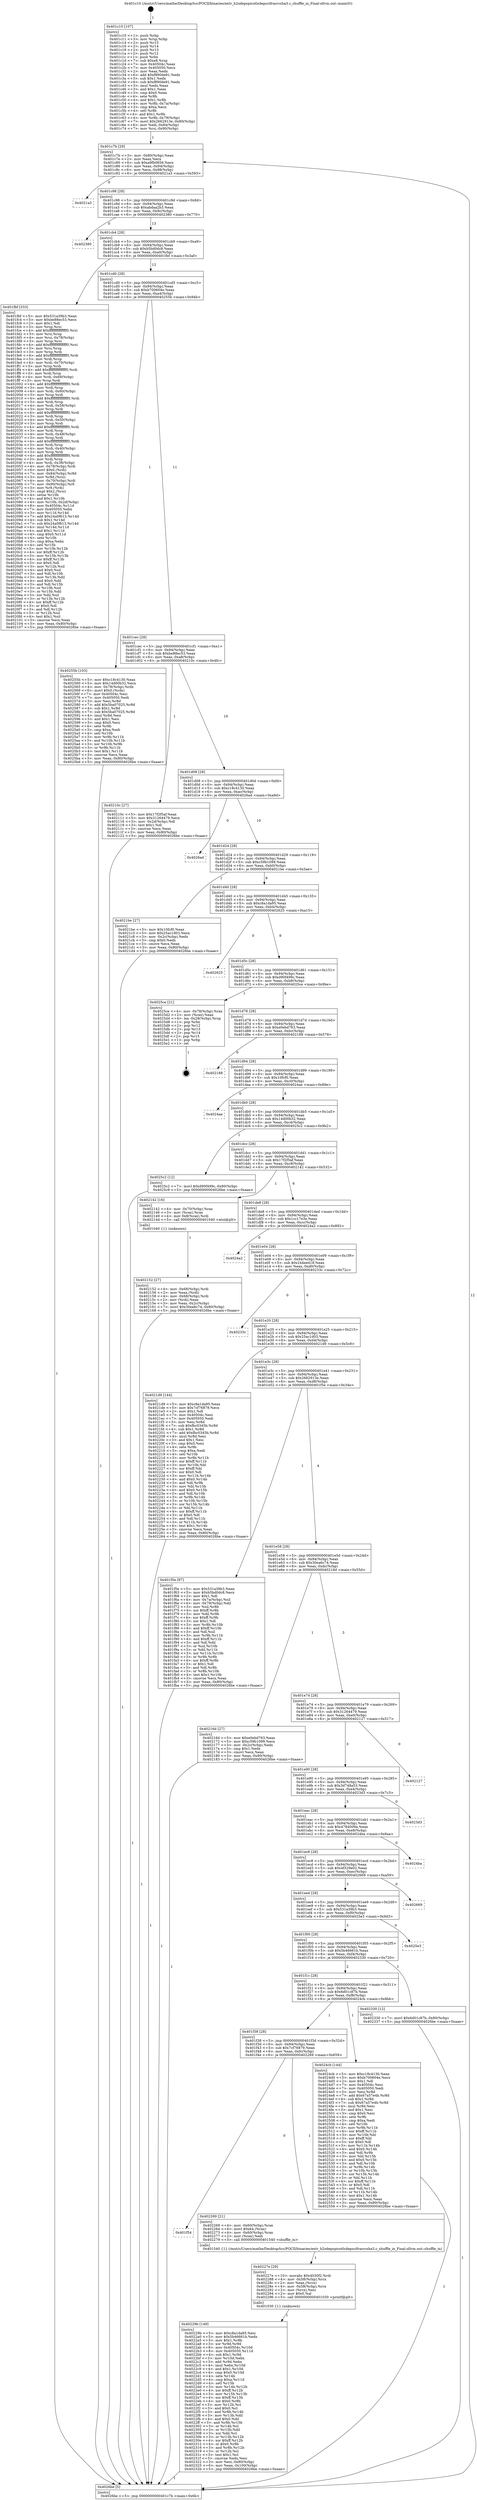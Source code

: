 digraph "0x401c10" {
  label = "0x401c10 (/mnt/c/Users/mathe/Desktop/tcc/POCII/binaries/extr_h2odepspicotlsdepscifrasrcsha3.c_shuffle_in_Final-ollvm.out::main(0))"
  labelloc = "t"
  node[shape=record]

  Entry [label="",width=0.3,height=0.3,shape=circle,fillcolor=black,style=filled]
  "0x401c7b" [label="{
     0x401c7b [29]\l
     | [instrs]\l
     &nbsp;&nbsp;0x401c7b \<+3\>: mov -0x80(%rbp),%eax\l
     &nbsp;&nbsp;0x401c7e \<+2\>: mov %eax,%ecx\l
     &nbsp;&nbsp;0x401c80 \<+6\>: sub $0xa9fb0856,%ecx\l
     &nbsp;&nbsp;0x401c86 \<+6\>: mov %eax,-0x94(%rbp)\l
     &nbsp;&nbsp;0x401c8c \<+6\>: mov %ecx,-0x98(%rbp)\l
     &nbsp;&nbsp;0x401c92 \<+6\>: je 00000000004021a3 \<main+0x593\>\l
  }"]
  "0x4021a3" [label="{
     0x4021a3\l
  }", style=dashed]
  "0x401c98" [label="{
     0x401c98 [28]\l
     | [instrs]\l
     &nbsp;&nbsp;0x401c98 \<+5\>: jmp 0000000000401c9d \<main+0x8d\>\l
     &nbsp;&nbsp;0x401c9d \<+6\>: mov -0x94(%rbp),%eax\l
     &nbsp;&nbsp;0x401ca3 \<+5\>: sub $0xabdaa2b3,%eax\l
     &nbsp;&nbsp;0x401ca8 \<+6\>: mov %eax,-0x9c(%rbp)\l
     &nbsp;&nbsp;0x401cae \<+6\>: je 0000000000402380 \<main+0x770\>\l
  }"]
  Exit [label="",width=0.3,height=0.3,shape=circle,fillcolor=black,style=filled,peripheries=2]
  "0x402380" [label="{
     0x402380\l
  }", style=dashed]
  "0x401cb4" [label="{
     0x401cb4 [28]\l
     | [instrs]\l
     &nbsp;&nbsp;0x401cb4 \<+5\>: jmp 0000000000401cb9 \<main+0xa9\>\l
     &nbsp;&nbsp;0x401cb9 \<+6\>: mov -0x94(%rbp),%eax\l
     &nbsp;&nbsp;0x401cbf \<+5\>: sub $0xb5bd0dc8,%eax\l
     &nbsp;&nbsp;0x401cc4 \<+6\>: mov %eax,-0xa0(%rbp)\l
     &nbsp;&nbsp;0x401cca \<+6\>: je 0000000000401fbf \<main+0x3af\>\l
  }"]
  "0x40229b" [label="{
     0x40229b [149]\l
     | [instrs]\l
     &nbsp;&nbsp;0x40229b \<+5\>: mov $0xc8a1da95,%esi\l
     &nbsp;&nbsp;0x4022a0 \<+5\>: mov $0x5b46661b,%edx\l
     &nbsp;&nbsp;0x4022a5 \<+3\>: mov $0x1,%r8b\l
     &nbsp;&nbsp;0x4022a8 \<+3\>: xor %r9d,%r9d\l
     &nbsp;&nbsp;0x4022ab \<+8\>: mov 0x40504c,%r10d\l
     &nbsp;&nbsp;0x4022b3 \<+8\>: mov 0x405050,%r11d\l
     &nbsp;&nbsp;0x4022bb \<+4\>: sub $0x1,%r9d\l
     &nbsp;&nbsp;0x4022bf \<+3\>: mov %r10d,%ebx\l
     &nbsp;&nbsp;0x4022c2 \<+3\>: add %r9d,%ebx\l
     &nbsp;&nbsp;0x4022c5 \<+4\>: imul %ebx,%r10d\l
     &nbsp;&nbsp;0x4022c9 \<+4\>: and $0x1,%r10d\l
     &nbsp;&nbsp;0x4022cd \<+4\>: cmp $0x0,%r10d\l
     &nbsp;&nbsp;0x4022d1 \<+4\>: sete %r14b\l
     &nbsp;&nbsp;0x4022d5 \<+4\>: cmp $0xa,%r11d\l
     &nbsp;&nbsp;0x4022d9 \<+4\>: setl %r15b\l
     &nbsp;&nbsp;0x4022dd \<+3\>: mov %r14b,%r12b\l
     &nbsp;&nbsp;0x4022e0 \<+4\>: xor $0xff,%r12b\l
     &nbsp;&nbsp;0x4022e4 \<+3\>: mov %r15b,%r13b\l
     &nbsp;&nbsp;0x4022e7 \<+4\>: xor $0xff,%r13b\l
     &nbsp;&nbsp;0x4022eb \<+4\>: xor $0x0,%r8b\l
     &nbsp;&nbsp;0x4022ef \<+3\>: mov %r12b,%cl\l
     &nbsp;&nbsp;0x4022f2 \<+3\>: and $0x0,%cl\l
     &nbsp;&nbsp;0x4022f5 \<+3\>: and %r8b,%r14b\l
     &nbsp;&nbsp;0x4022f8 \<+3\>: mov %r13b,%dil\l
     &nbsp;&nbsp;0x4022fb \<+4\>: and $0x0,%dil\l
     &nbsp;&nbsp;0x4022ff \<+3\>: and %r8b,%r15b\l
     &nbsp;&nbsp;0x402302 \<+3\>: or %r14b,%cl\l
     &nbsp;&nbsp;0x402305 \<+3\>: or %r15b,%dil\l
     &nbsp;&nbsp;0x402308 \<+3\>: xor %dil,%cl\l
     &nbsp;&nbsp;0x40230b \<+3\>: or %r13b,%r12b\l
     &nbsp;&nbsp;0x40230e \<+4\>: xor $0xff,%r12b\l
     &nbsp;&nbsp;0x402312 \<+4\>: or $0x0,%r8b\l
     &nbsp;&nbsp;0x402316 \<+3\>: and %r8b,%r12b\l
     &nbsp;&nbsp;0x402319 \<+3\>: or %r12b,%cl\l
     &nbsp;&nbsp;0x40231c \<+3\>: test $0x1,%cl\l
     &nbsp;&nbsp;0x40231f \<+3\>: cmovne %edx,%esi\l
     &nbsp;&nbsp;0x402322 \<+3\>: mov %esi,-0x80(%rbp)\l
     &nbsp;&nbsp;0x402325 \<+6\>: mov %eax,-0x100(%rbp)\l
     &nbsp;&nbsp;0x40232b \<+5\>: jmp 00000000004026be \<main+0xaae\>\l
  }"]
  "0x401fbf" [label="{
     0x401fbf [333]\l
     | [instrs]\l
     &nbsp;&nbsp;0x401fbf \<+5\>: mov $0x531a39b3,%eax\l
     &nbsp;&nbsp;0x401fc4 \<+5\>: mov $0xbe88ec53,%ecx\l
     &nbsp;&nbsp;0x401fc9 \<+2\>: mov $0x1,%dl\l
     &nbsp;&nbsp;0x401fcb \<+3\>: mov %rsp,%rsi\l
     &nbsp;&nbsp;0x401fce \<+4\>: add $0xfffffffffffffff0,%rsi\l
     &nbsp;&nbsp;0x401fd2 \<+3\>: mov %rsi,%rsp\l
     &nbsp;&nbsp;0x401fd5 \<+4\>: mov %rsi,-0x78(%rbp)\l
     &nbsp;&nbsp;0x401fd9 \<+3\>: mov %rsp,%rsi\l
     &nbsp;&nbsp;0x401fdc \<+4\>: add $0xfffffffffffffff0,%rsi\l
     &nbsp;&nbsp;0x401fe0 \<+3\>: mov %rsi,%rsp\l
     &nbsp;&nbsp;0x401fe3 \<+3\>: mov %rsp,%rdi\l
     &nbsp;&nbsp;0x401fe6 \<+4\>: add $0xfffffffffffffff0,%rdi\l
     &nbsp;&nbsp;0x401fea \<+3\>: mov %rdi,%rsp\l
     &nbsp;&nbsp;0x401fed \<+4\>: mov %rdi,-0x70(%rbp)\l
     &nbsp;&nbsp;0x401ff1 \<+3\>: mov %rsp,%rdi\l
     &nbsp;&nbsp;0x401ff4 \<+4\>: add $0xfffffffffffffff0,%rdi\l
     &nbsp;&nbsp;0x401ff8 \<+3\>: mov %rdi,%rsp\l
     &nbsp;&nbsp;0x401ffb \<+4\>: mov %rdi,-0x68(%rbp)\l
     &nbsp;&nbsp;0x401fff \<+3\>: mov %rsp,%rdi\l
     &nbsp;&nbsp;0x402002 \<+4\>: add $0xfffffffffffffff0,%rdi\l
     &nbsp;&nbsp;0x402006 \<+3\>: mov %rdi,%rsp\l
     &nbsp;&nbsp;0x402009 \<+4\>: mov %rdi,-0x60(%rbp)\l
     &nbsp;&nbsp;0x40200d \<+3\>: mov %rsp,%rdi\l
     &nbsp;&nbsp;0x402010 \<+4\>: add $0xfffffffffffffff0,%rdi\l
     &nbsp;&nbsp;0x402014 \<+3\>: mov %rdi,%rsp\l
     &nbsp;&nbsp;0x402017 \<+4\>: mov %rdi,-0x58(%rbp)\l
     &nbsp;&nbsp;0x40201b \<+3\>: mov %rsp,%rdi\l
     &nbsp;&nbsp;0x40201e \<+4\>: add $0xfffffffffffffff0,%rdi\l
     &nbsp;&nbsp;0x402022 \<+3\>: mov %rdi,%rsp\l
     &nbsp;&nbsp;0x402025 \<+4\>: mov %rdi,-0x50(%rbp)\l
     &nbsp;&nbsp;0x402029 \<+3\>: mov %rsp,%rdi\l
     &nbsp;&nbsp;0x40202c \<+4\>: add $0xfffffffffffffff0,%rdi\l
     &nbsp;&nbsp;0x402030 \<+3\>: mov %rdi,%rsp\l
     &nbsp;&nbsp;0x402033 \<+4\>: mov %rdi,-0x48(%rbp)\l
     &nbsp;&nbsp;0x402037 \<+3\>: mov %rsp,%rdi\l
     &nbsp;&nbsp;0x40203a \<+4\>: add $0xfffffffffffffff0,%rdi\l
     &nbsp;&nbsp;0x40203e \<+3\>: mov %rdi,%rsp\l
     &nbsp;&nbsp;0x402041 \<+4\>: mov %rdi,-0x40(%rbp)\l
     &nbsp;&nbsp;0x402045 \<+3\>: mov %rsp,%rdi\l
     &nbsp;&nbsp;0x402048 \<+4\>: add $0xfffffffffffffff0,%rdi\l
     &nbsp;&nbsp;0x40204c \<+3\>: mov %rdi,%rsp\l
     &nbsp;&nbsp;0x40204f \<+4\>: mov %rdi,-0x38(%rbp)\l
     &nbsp;&nbsp;0x402053 \<+4\>: mov -0x78(%rbp),%rdi\l
     &nbsp;&nbsp;0x402057 \<+6\>: movl $0x0,(%rdi)\l
     &nbsp;&nbsp;0x40205d \<+7\>: mov -0x84(%rbp),%r8d\l
     &nbsp;&nbsp;0x402064 \<+3\>: mov %r8d,(%rsi)\l
     &nbsp;&nbsp;0x402067 \<+4\>: mov -0x70(%rbp),%rdi\l
     &nbsp;&nbsp;0x40206b \<+7\>: mov -0x90(%rbp),%r9\l
     &nbsp;&nbsp;0x402072 \<+3\>: mov %r9,(%rdi)\l
     &nbsp;&nbsp;0x402075 \<+3\>: cmpl $0x2,(%rsi)\l
     &nbsp;&nbsp;0x402078 \<+4\>: setne %r10b\l
     &nbsp;&nbsp;0x40207c \<+4\>: and $0x1,%r10b\l
     &nbsp;&nbsp;0x402080 \<+4\>: mov %r10b,-0x2d(%rbp)\l
     &nbsp;&nbsp;0x402084 \<+8\>: mov 0x40504c,%r11d\l
     &nbsp;&nbsp;0x40208c \<+7\>: mov 0x405050,%ebx\l
     &nbsp;&nbsp;0x402093 \<+3\>: mov %r11d,%r14d\l
     &nbsp;&nbsp;0x402096 \<+7\>: add $0x24a0f613,%r14d\l
     &nbsp;&nbsp;0x40209d \<+4\>: sub $0x1,%r14d\l
     &nbsp;&nbsp;0x4020a1 \<+7\>: sub $0x24a0f613,%r14d\l
     &nbsp;&nbsp;0x4020a8 \<+4\>: imul %r14d,%r11d\l
     &nbsp;&nbsp;0x4020ac \<+4\>: and $0x1,%r11d\l
     &nbsp;&nbsp;0x4020b0 \<+4\>: cmp $0x0,%r11d\l
     &nbsp;&nbsp;0x4020b4 \<+4\>: sete %r10b\l
     &nbsp;&nbsp;0x4020b8 \<+3\>: cmp $0xa,%ebx\l
     &nbsp;&nbsp;0x4020bb \<+4\>: setl %r15b\l
     &nbsp;&nbsp;0x4020bf \<+3\>: mov %r10b,%r12b\l
     &nbsp;&nbsp;0x4020c2 \<+4\>: xor $0xff,%r12b\l
     &nbsp;&nbsp;0x4020c6 \<+3\>: mov %r15b,%r13b\l
     &nbsp;&nbsp;0x4020c9 \<+4\>: xor $0xff,%r13b\l
     &nbsp;&nbsp;0x4020cd \<+3\>: xor $0x0,%dl\l
     &nbsp;&nbsp;0x4020d0 \<+3\>: mov %r12b,%sil\l
     &nbsp;&nbsp;0x4020d3 \<+4\>: and $0x0,%sil\l
     &nbsp;&nbsp;0x4020d7 \<+3\>: and %dl,%r10b\l
     &nbsp;&nbsp;0x4020da \<+3\>: mov %r13b,%dil\l
     &nbsp;&nbsp;0x4020dd \<+4\>: and $0x0,%dil\l
     &nbsp;&nbsp;0x4020e1 \<+3\>: and %dl,%r15b\l
     &nbsp;&nbsp;0x4020e4 \<+3\>: or %r10b,%sil\l
     &nbsp;&nbsp;0x4020e7 \<+3\>: or %r15b,%dil\l
     &nbsp;&nbsp;0x4020ea \<+3\>: xor %dil,%sil\l
     &nbsp;&nbsp;0x4020ed \<+3\>: or %r13b,%r12b\l
     &nbsp;&nbsp;0x4020f0 \<+4\>: xor $0xff,%r12b\l
     &nbsp;&nbsp;0x4020f4 \<+3\>: or $0x0,%dl\l
     &nbsp;&nbsp;0x4020f7 \<+3\>: and %dl,%r12b\l
     &nbsp;&nbsp;0x4020fa \<+3\>: or %r12b,%sil\l
     &nbsp;&nbsp;0x4020fd \<+4\>: test $0x1,%sil\l
     &nbsp;&nbsp;0x402101 \<+3\>: cmovne %ecx,%eax\l
     &nbsp;&nbsp;0x402104 \<+3\>: mov %eax,-0x80(%rbp)\l
     &nbsp;&nbsp;0x402107 \<+5\>: jmp 00000000004026be \<main+0xaae\>\l
  }"]
  "0x401cd0" [label="{
     0x401cd0 [28]\l
     | [instrs]\l
     &nbsp;&nbsp;0x401cd0 \<+5\>: jmp 0000000000401cd5 \<main+0xc5\>\l
     &nbsp;&nbsp;0x401cd5 \<+6\>: mov -0x94(%rbp),%eax\l
     &nbsp;&nbsp;0x401cdb \<+5\>: sub $0xb700604e,%eax\l
     &nbsp;&nbsp;0x401ce0 \<+6\>: mov %eax,-0xa4(%rbp)\l
     &nbsp;&nbsp;0x401ce6 \<+6\>: je 000000000040255b \<main+0x94b\>\l
  }"]
  "0x40227e" [label="{
     0x40227e [29]\l
     | [instrs]\l
     &nbsp;&nbsp;0x40227e \<+10\>: movabs $0x4030f2,%rdi\l
     &nbsp;&nbsp;0x402288 \<+4\>: mov -0x58(%rbp),%rcx\l
     &nbsp;&nbsp;0x40228c \<+2\>: mov %eax,(%rcx)\l
     &nbsp;&nbsp;0x40228e \<+4\>: mov -0x58(%rbp),%rcx\l
     &nbsp;&nbsp;0x402292 \<+2\>: mov (%rcx),%esi\l
     &nbsp;&nbsp;0x402294 \<+2\>: mov $0x0,%al\l
     &nbsp;&nbsp;0x402296 \<+5\>: call 0000000000401030 \<printf@plt\>\l
     | [calls]\l
     &nbsp;&nbsp;0x401030 \{1\} (unknown)\l
  }"]
  "0x40255b" [label="{
     0x40255b [103]\l
     | [instrs]\l
     &nbsp;&nbsp;0x40255b \<+5\>: mov $0xc18c4130,%eax\l
     &nbsp;&nbsp;0x402560 \<+5\>: mov $0x14d00b32,%ecx\l
     &nbsp;&nbsp;0x402565 \<+4\>: mov -0x78(%rbp),%rdx\l
     &nbsp;&nbsp;0x402569 \<+6\>: movl $0x0,(%rdx)\l
     &nbsp;&nbsp;0x40256f \<+7\>: mov 0x40504c,%esi\l
     &nbsp;&nbsp;0x402576 \<+7\>: mov 0x405050,%edi\l
     &nbsp;&nbsp;0x40257d \<+3\>: mov %esi,%r8d\l
     &nbsp;&nbsp;0x402580 \<+7\>: add $0x5ba07025,%r8d\l
     &nbsp;&nbsp;0x402587 \<+4\>: sub $0x1,%r8d\l
     &nbsp;&nbsp;0x40258b \<+7\>: sub $0x5ba07025,%r8d\l
     &nbsp;&nbsp;0x402592 \<+4\>: imul %r8d,%esi\l
     &nbsp;&nbsp;0x402596 \<+3\>: and $0x1,%esi\l
     &nbsp;&nbsp;0x402599 \<+3\>: cmp $0x0,%esi\l
     &nbsp;&nbsp;0x40259c \<+4\>: sete %r9b\l
     &nbsp;&nbsp;0x4025a0 \<+3\>: cmp $0xa,%edi\l
     &nbsp;&nbsp;0x4025a3 \<+4\>: setl %r10b\l
     &nbsp;&nbsp;0x4025a7 \<+3\>: mov %r9b,%r11b\l
     &nbsp;&nbsp;0x4025aa \<+3\>: and %r10b,%r11b\l
     &nbsp;&nbsp;0x4025ad \<+3\>: xor %r10b,%r9b\l
     &nbsp;&nbsp;0x4025b0 \<+3\>: or %r9b,%r11b\l
     &nbsp;&nbsp;0x4025b3 \<+4\>: test $0x1,%r11b\l
     &nbsp;&nbsp;0x4025b7 \<+3\>: cmovne %ecx,%eax\l
     &nbsp;&nbsp;0x4025ba \<+3\>: mov %eax,-0x80(%rbp)\l
     &nbsp;&nbsp;0x4025bd \<+5\>: jmp 00000000004026be \<main+0xaae\>\l
  }"]
  "0x401cec" [label="{
     0x401cec [28]\l
     | [instrs]\l
     &nbsp;&nbsp;0x401cec \<+5\>: jmp 0000000000401cf1 \<main+0xe1\>\l
     &nbsp;&nbsp;0x401cf1 \<+6\>: mov -0x94(%rbp),%eax\l
     &nbsp;&nbsp;0x401cf7 \<+5\>: sub $0xbe88ec53,%eax\l
     &nbsp;&nbsp;0x401cfc \<+6\>: mov %eax,-0xa8(%rbp)\l
     &nbsp;&nbsp;0x401d02 \<+6\>: je 000000000040210c \<main+0x4fc\>\l
  }"]
  "0x401f54" [label="{
     0x401f54\l
  }", style=dashed]
  "0x40210c" [label="{
     0x40210c [27]\l
     | [instrs]\l
     &nbsp;&nbsp;0x40210c \<+5\>: mov $0x17f2f5af,%eax\l
     &nbsp;&nbsp;0x402111 \<+5\>: mov $0x31264479,%ecx\l
     &nbsp;&nbsp;0x402116 \<+3\>: mov -0x2d(%rbp),%dl\l
     &nbsp;&nbsp;0x402119 \<+3\>: test $0x1,%dl\l
     &nbsp;&nbsp;0x40211c \<+3\>: cmovne %ecx,%eax\l
     &nbsp;&nbsp;0x40211f \<+3\>: mov %eax,-0x80(%rbp)\l
     &nbsp;&nbsp;0x402122 \<+5\>: jmp 00000000004026be \<main+0xaae\>\l
  }"]
  "0x401d08" [label="{
     0x401d08 [28]\l
     | [instrs]\l
     &nbsp;&nbsp;0x401d08 \<+5\>: jmp 0000000000401d0d \<main+0xfd\>\l
     &nbsp;&nbsp;0x401d0d \<+6\>: mov -0x94(%rbp),%eax\l
     &nbsp;&nbsp;0x401d13 \<+5\>: sub $0xc18c4130,%eax\l
     &nbsp;&nbsp;0x401d18 \<+6\>: mov %eax,-0xac(%rbp)\l
     &nbsp;&nbsp;0x401d1e \<+6\>: je 00000000004026ad \<main+0xa9d\>\l
  }"]
  "0x402269" [label="{
     0x402269 [21]\l
     | [instrs]\l
     &nbsp;&nbsp;0x402269 \<+4\>: mov -0x60(%rbp),%rax\l
     &nbsp;&nbsp;0x40226d \<+6\>: movl $0x64,(%rax)\l
     &nbsp;&nbsp;0x402273 \<+4\>: mov -0x60(%rbp),%rax\l
     &nbsp;&nbsp;0x402277 \<+2\>: mov (%rax),%edi\l
     &nbsp;&nbsp;0x402279 \<+5\>: call 0000000000401540 \<shuffle_in\>\l
     | [calls]\l
     &nbsp;&nbsp;0x401540 \{1\} (/mnt/c/Users/mathe/Desktop/tcc/POCII/binaries/extr_h2odepspicotlsdepscifrasrcsha3.c_shuffle_in_Final-ollvm.out::shuffle_in)\l
  }"]
  "0x4026ad" [label="{
     0x4026ad\l
  }", style=dashed]
  "0x401d24" [label="{
     0x401d24 [28]\l
     | [instrs]\l
     &nbsp;&nbsp;0x401d24 \<+5\>: jmp 0000000000401d29 \<main+0x119\>\l
     &nbsp;&nbsp;0x401d29 \<+6\>: mov -0x94(%rbp),%eax\l
     &nbsp;&nbsp;0x401d2f \<+5\>: sub $0xc59b1099,%eax\l
     &nbsp;&nbsp;0x401d34 \<+6\>: mov %eax,-0xb0(%rbp)\l
     &nbsp;&nbsp;0x401d3a \<+6\>: je 00000000004021be \<main+0x5ae\>\l
  }"]
  "0x401f38" [label="{
     0x401f38 [28]\l
     | [instrs]\l
     &nbsp;&nbsp;0x401f38 \<+5\>: jmp 0000000000401f3d \<main+0x32d\>\l
     &nbsp;&nbsp;0x401f3d \<+6\>: mov -0x94(%rbp),%eax\l
     &nbsp;&nbsp;0x401f43 \<+5\>: sub $0x7cf76879,%eax\l
     &nbsp;&nbsp;0x401f48 \<+6\>: mov %eax,-0xfc(%rbp)\l
     &nbsp;&nbsp;0x401f4e \<+6\>: je 0000000000402269 \<main+0x659\>\l
  }"]
  "0x4021be" [label="{
     0x4021be [27]\l
     | [instrs]\l
     &nbsp;&nbsp;0x4021be \<+5\>: mov $0x10fcf0,%eax\l
     &nbsp;&nbsp;0x4021c3 \<+5\>: mov $0x25ac1d03,%ecx\l
     &nbsp;&nbsp;0x4021c8 \<+3\>: mov -0x2c(%rbp),%edx\l
     &nbsp;&nbsp;0x4021cb \<+3\>: cmp $0x0,%edx\l
     &nbsp;&nbsp;0x4021ce \<+3\>: cmove %ecx,%eax\l
     &nbsp;&nbsp;0x4021d1 \<+3\>: mov %eax,-0x80(%rbp)\l
     &nbsp;&nbsp;0x4021d4 \<+5\>: jmp 00000000004026be \<main+0xaae\>\l
  }"]
  "0x401d40" [label="{
     0x401d40 [28]\l
     | [instrs]\l
     &nbsp;&nbsp;0x401d40 \<+5\>: jmp 0000000000401d45 \<main+0x135\>\l
     &nbsp;&nbsp;0x401d45 \<+6\>: mov -0x94(%rbp),%eax\l
     &nbsp;&nbsp;0x401d4b \<+5\>: sub $0xc8a1da95,%eax\l
     &nbsp;&nbsp;0x401d50 \<+6\>: mov %eax,-0xb4(%rbp)\l
     &nbsp;&nbsp;0x401d56 \<+6\>: je 0000000000402625 \<main+0xa15\>\l
  }"]
  "0x4024cb" [label="{
     0x4024cb [144]\l
     | [instrs]\l
     &nbsp;&nbsp;0x4024cb \<+5\>: mov $0xc18c4130,%eax\l
     &nbsp;&nbsp;0x4024d0 \<+5\>: mov $0xb700604e,%ecx\l
     &nbsp;&nbsp;0x4024d5 \<+2\>: mov $0x1,%dl\l
     &nbsp;&nbsp;0x4024d7 \<+7\>: mov 0x40504c,%esi\l
     &nbsp;&nbsp;0x4024de \<+7\>: mov 0x405050,%edi\l
     &nbsp;&nbsp;0x4024e5 \<+3\>: mov %esi,%r8d\l
     &nbsp;&nbsp;0x4024e8 \<+7\>: add $0x67a57e4b,%r8d\l
     &nbsp;&nbsp;0x4024ef \<+4\>: sub $0x1,%r8d\l
     &nbsp;&nbsp;0x4024f3 \<+7\>: sub $0x67a57e4b,%r8d\l
     &nbsp;&nbsp;0x4024fa \<+4\>: imul %r8d,%esi\l
     &nbsp;&nbsp;0x4024fe \<+3\>: and $0x1,%esi\l
     &nbsp;&nbsp;0x402501 \<+3\>: cmp $0x0,%esi\l
     &nbsp;&nbsp;0x402504 \<+4\>: sete %r9b\l
     &nbsp;&nbsp;0x402508 \<+3\>: cmp $0xa,%edi\l
     &nbsp;&nbsp;0x40250b \<+4\>: setl %r10b\l
     &nbsp;&nbsp;0x40250f \<+3\>: mov %r9b,%r11b\l
     &nbsp;&nbsp;0x402512 \<+4\>: xor $0xff,%r11b\l
     &nbsp;&nbsp;0x402516 \<+3\>: mov %r10b,%bl\l
     &nbsp;&nbsp;0x402519 \<+3\>: xor $0xff,%bl\l
     &nbsp;&nbsp;0x40251c \<+3\>: xor $0x0,%dl\l
     &nbsp;&nbsp;0x40251f \<+3\>: mov %r11b,%r14b\l
     &nbsp;&nbsp;0x402522 \<+4\>: and $0x0,%r14b\l
     &nbsp;&nbsp;0x402526 \<+3\>: and %dl,%r9b\l
     &nbsp;&nbsp;0x402529 \<+3\>: mov %bl,%r15b\l
     &nbsp;&nbsp;0x40252c \<+4\>: and $0x0,%r15b\l
     &nbsp;&nbsp;0x402530 \<+3\>: and %dl,%r10b\l
     &nbsp;&nbsp;0x402533 \<+3\>: or %r9b,%r14b\l
     &nbsp;&nbsp;0x402536 \<+3\>: or %r10b,%r15b\l
     &nbsp;&nbsp;0x402539 \<+3\>: xor %r15b,%r14b\l
     &nbsp;&nbsp;0x40253c \<+3\>: or %bl,%r11b\l
     &nbsp;&nbsp;0x40253f \<+4\>: xor $0xff,%r11b\l
     &nbsp;&nbsp;0x402543 \<+3\>: or $0x0,%dl\l
     &nbsp;&nbsp;0x402546 \<+3\>: and %dl,%r11b\l
     &nbsp;&nbsp;0x402549 \<+3\>: or %r11b,%r14b\l
     &nbsp;&nbsp;0x40254c \<+4\>: test $0x1,%r14b\l
     &nbsp;&nbsp;0x402550 \<+3\>: cmovne %ecx,%eax\l
     &nbsp;&nbsp;0x402553 \<+3\>: mov %eax,-0x80(%rbp)\l
     &nbsp;&nbsp;0x402556 \<+5\>: jmp 00000000004026be \<main+0xaae\>\l
  }"]
  "0x402625" [label="{
     0x402625\l
  }", style=dashed]
  "0x401d5c" [label="{
     0x401d5c [28]\l
     | [instrs]\l
     &nbsp;&nbsp;0x401d5c \<+5\>: jmp 0000000000401d61 \<main+0x151\>\l
     &nbsp;&nbsp;0x401d61 \<+6\>: mov -0x94(%rbp),%eax\l
     &nbsp;&nbsp;0x401d67 \<+5\>: sub $0xd90f499c,%eax\l
     &nbsp;&nbsp;0x401d6c \<+6\>: mov %eax,-0xb8(%rbp)\l
     &nbsp;&nbsp;0x401d72 \<+6\>: je 00000000004025ce \<main+0x9be\>\l
  }"]
  "0x401f1c" [label="{
     0x401f1c [28]\l
     | [instrs]\l
     &nbsp;&nbsp;0x401f1c \<+5\>: jmp 0000000000401f21 \<main+0x311\>\l
     &nbsp;&nbsp;0x401f21 \<+6\>: mov -0x94(%rbp),%eax\l
     &nbsp;&nbsp;0x401f27 \<+5\>: sub $0x6d01c87b,%eax\l
     &nbsp;&nbsp;0x401f2c \<+6\>: mov %eax,-0xf8(%rbp)\l
     &nbsp;&nbsp;0x401f32 \<+6\>: je 00000000004024cb \<main+0x8bb\>\l
  }"]
  "0x4025ce" [label="{
     0x4025ce [21]\l
     | [instrs]\l
     &nbsp;&nbsp;0x4025ce \<+4\>: mov -0x78(%rbp),%rax\l
     &nbsp;&nbsp;0x4025d2 \<+2\>: mov (%rax),%eax\l
     &nbsp;&nbsp;0x4025d4 \<+4\>: lea -0x28(%rbp),%rsp\l
     &nbsp;&nbsp;0x4025d8 \<+1\>: pop %rbx\l
     &nbsp;&nbsp;0x4025d9 \<+2\>: pop %r12\l
     &nbsp;&nbsp;0x4025db \<+2\>: pop %r13\l
     &nbsp;&nbsp;0x4025dd \<+2\>: pop %r14\l
     &nbsp;&nbsp;0x4025df \<+2\>: pop %r15\l
     &nbsp;&nbsp;0x4025e1 \<+1\>: pop %rbp\l
     &nbsp;&nbsp;0x4025e2 \<+1\>: ret\l
  }"]
  "0x401d78" [label="{
     0x401d78 [28]\l
     | [instrs]\l
     &nbsp;&nbsp;0x401d78 \<+5\>: jmp 0000000000401d7d \<main+0x16d\>\l
     &nbsp;&nbsp;0x401d7d \<+6\>: mov -0x94(%rbp),%eax\l
     &nbsp;&nbsp;0x401d83 \<+5\>: sub $0xe0ebd763,%eax\l
     &nbsp;&nbsp;0x401d88 \<+6\>: mov %eax,-0xbc(%rbp)\l
     &nbsp;&nbsp;0x401d8e \<+6\>: je 0000000000402188 \<main+0x578\>\l
  }"]
  "0x402330" [label="{
     0x402330 [12]\l
     | [instrs]\l
     &nbsp;&nbsp;0x402330 \<+7\>: movl $0x6d01c87b,-0x80(%rbp)\l
     &nbsp;&nbsp;0x402337 \<+5\>: jmp 00000000004026be \<main+0xaae\>\l
  }"]
  "0x402188" [label="{
     0x402188\l
  }", style=dashed]
  "0x401d94" [label="{
     0x401d94 [28]\l
     | [instrs]\l
     &nbsp;&nbsp;0x401d94 \<+5\>: jmp 0000000000401d99 \<main+0x189\>\l
     &nbsp;&nbsp;0x401d99 \<+6\>: mov -0x94(%rbp),%eax\l
     &nbsp;&nbsp;0x401d9f \<+5\>: sub $0x10fcf0,%eax\l
     &nbsp;&nbsp;0x401da4 \<+6\>: mov %eax,-0xc0(%rbp)\l
     &nbsp;&nbsp;0x401daa \<+6\>: je 00000000004024ae \<main+0x89e\>\l
  }"]
  "0x401f00" [label="{
     0x401f00 [28]\l
     | [instrs]\l
     &nbsp;&nbsp;0x401f00 \<+5\>: jmp 0000000000401f05 \<main+0x2f5\>\l
     &nbsp;&nbsp;0x401f05 \<+6\>: mov -0x94(%rbp),%eax\l
     &nbsp;&nbsp;0x401f0b \<+5\>: sub $0x5b46661b,%eax\l
     &nbsp;&nbsp;0x401f10 \<+6\>: mov %eax,-0xf4(%rbp)\l
     &nbsp;&nbsp;0x401f16 \<+6\>: je 0000000000402330 \<main+0x720\>\l
  }"]
  "0x4024ae" [label="{
     0x4024ae\l
  }", style=dashed]
  "0x401db0" [label="{
     0x401db0 [28]\l
     | [instrs]\l
     &nbsp;&nbsp;0x401db0 \<+5\>: jmp 0000000000401db5 \<main+0x1a5\>\l
     &nbsp;&nbsp;0x401db5 \<+6\>: mov -0x94(%rbp),%eax\l
     &nbsp;&nbsp;0x401dbb \<+5\>: sub $0x14d00b32,%eax\l
     &nbsp;&nbsp;0x401dc0 \<+6\>: mov %eax,-0xc4(%rbp)\l
     &nbsp;&nbsp;0x401dc6 \<+6\>: je 00000000004025c2 \<main+0x9b2\>\l
  }"]
  "0x4025e3" [label="{
     0x4025e3\l
  }", style=dashed]
  "0x4025c2" [label="{
     0x4025c2 [12]\l
     | [instrs]\l
     &nbsp;&nbsp;0x4025c2 \<+7\>: movl $0xd90f499c,-0x80(%rbp)\l
     &nbsp;&nbsp;0x4025c9 \<+5\>: jmp 00000000004026be \<main+0xaae\>\l
  }"]
  "0x401dcc" [label="{
     0x401dcc [28]\l
     | [instrs]\l
     &nbsp;&nbsp;0x401dcc \<+5\>: jmp 0000000000401dd1 \<main+0x1c1\>\l
     &nbsp;&nbsp;0x401dd1 \<+6\>: mov -0x94(%rbp),%eax\l
     &nbsp;&nbsp;0x401dd7 \<+5\>: sub $0x17f2f5af,%eax\l
     &nbsp;&nbsp;0x401ddc \<+6\>: mov %eax,-0xc8(%rbp)\l
     &nbsp;&nbsp;0x401de2 \<+6\>: je 0000000000402142 \<main+0x532\>\l
  }"]
  "0x401ee4" [label="{
     0x401ee4 [28]\l
     | [instrs]\l
     &nbsp;&nbsp;0x401ee4 \<+5\>: jmp 0000000000401ee9 \<main+0x2d9\>\l
     &nbsp;&nbsp;0x401ee9 \<+6\>: mov -0x94(%rbp),%eax\l
     &nbsp;&nbsp;0x401eef \<+5\>: sub $0x531a39b3,%eax\l
     &nbsp;&nbsp;0x401ef4 \<+6\>: mov %eax,-0xf0(%rbp)\l
     &nbsp;&nbsp;0x401efa \<+6\>: je 00000000004025e3 \<main+0x9d3\>\l
  }"]
  "0x402142" [label="{
     0x402142 [16]\l
     | [instrs]\l
     &nbsp;&nbsp;0x402142 \<+4\>: mov -0x70(%rbp),%rax\l
     &nbsp;&nbsp;0x402146 \<+3\>: mov (%rax),%rax\l
     &nbsp;&nbsp;0x402149 \<+4\>: mov 0x8(%rax),%rdi\l
     &nbsp;&nbsp;0x40214d \<+5\>: call 0000000000401040 \<atoi@plt\>\l
     | [calls]\l
     &nbsp;&nbsp;0x401040 \{1\} (unknown)\l
  }"]
  "0x401de8" [label="{
     0x401de8 [28]\l
     | [instrs]\l
     &nbsp;&nbsp;0x401de8 \<+5\>: jmp 0000000000401ded \<main+0x1dd\>\l
     &nbsp;&nbsp;0x401ded \<+6\>: mov -0x94(%rbp),%eax\l
     &nbsp;&nbsp;0x401df3 \<+5\>: sub $0x1cc17e3e,%eax\l
     &nbsp;&nbsp;0x401df8 \<+6\>: mov %eax,-0xcc(%rbp)\l
     &nbsp;&nbsp;0x401dfe \<+6\>: je 00000000004024a2 \<main+0x892\>\l
  }"]
  "0x402669" [label="{
     0x402669\l
  }", style=dashed]
  "0x4024a2" [label="{
     0x4024a2\l
  }", style=dashed]
  "0x401e04" [label="{
     0x401e04 [28]\l
     | [instrs]\l
     &nbsp;&nbsp;0x401e04 \<+5\>: jmp 0000000000401e09 \<main+0x1f9\>\l
     &nbsp;&nbsp;0x401e09 \<+6\>: mov -0x94(%rbp),%eax\l
     &nbsp;&nbsp;0x401e0f \<+5\>: sub $0x244ee418,%eax\l
     &nbsp;&nbsp;0x401e14 \<+6\>: mov %eax,-0xd0(%rbp)\l
     &nbsp;&nbsp;0x401e1a \<+6\>: je 000000000040233c \<main+0x72c\>\l
  }"]
  "0x401ec8" [label="{
     0x401ec8 [28]\l
     | [instrs]\l
     &nbsp;&nbsp;0x401ec8 \<+5\>: jmp 0000000000401ecd \<main+0x2bd\>\l
     &nbsp;&nbsp;0x401ecd \<+6\>: mov -0x94(%rbp),%eax\l
     &nbsp;&nbsp;0x401ed3 \<+5\>: sub $0x4f329e02,%eax\l
     &nbsp;&nbsp;0x401ed8 \<+6\>: mov %eax,-0xec(%rbp)\l
     &nbsp;&nbsp;0x401ede \<+6\>: je 0000000000402669 \<main+0xa59\>\l
  }"]
  "0x40233c" [label="{
     0x40233c\l
  }", style=dashed]
  "0x401e20" [label="{
     0x401e20 [28]\l
     | [instrs]\l
     &nbsp;&nbsp;0x401e20 \<+5\>: jmp 0000000000401e25 \<main+0x215\>\l
     &nbsp;&nbsp;0x401e25 \<+6\>: mov -0x94(%rbp),%eax\l
     &nbsp;&nbsp;0x401e2b \<+5\>: sub $0x25ac1d03,%eax\l
     &nbsp;&nbsp;0x401e30 \<+6\>: mov %eax,-0xd4(%rbp)\l
     &nbsp;&nbsp;0x401e36 \<+6\>: je 00000000004021d9 \<main+0x5c9\>\l
  }"]
  "0x4024ba" [label="{
     0x4024ba\l
  }", style=dashed]
  "0x4021d9" [label="{
     0x4021d9 [144]\l
     | [instrs]\l
     &nbsp;&nbsp;0x4021d9 \<+5\>: mov $0xc8a1da95,%eax\l
     &nbsp;&nbsp;0x4021de \<+5\>: mov $0x7cf76879,%ecx\l
     &nbsp;&nbsp;0x4021e3 \<+2\>: mov $0x1,%dl\l
     &nbsp;&nbsp;0x4021e5 \<+7\>: mov 0x40504c,%esi\l
     &nbsp;&nbsp;0x4021ec \<+7\>: mov 0x405050,%edi\l
     &nbsp;&nbsp;0x4021f3 \<+3\>: mov %esi,%r8d\l
     &nbsp;&nbsp;0x4021f6 \<+7\>: sub $0xfbc0345b,%r8d\l
     &nbsp;&nbsp;0x4021fd \<+4\>: sub $0x1,%r8d\l
     &nbsp;&nbsp;0x402201 \<+7\>: add $0xfbc0345b,%r8d\l
     &nbsp;&nbsp;0x402208 \<+4\>: imul %r8d,%esi\l
     &nbsp;&nbsp;0x40220c \<+3\>: and $0x1,%esi\l
     &nbsp;&nbsp;0x40220f \<+3\>: cmp $0x0,%esi\l
     &nbsp;&nbsp;0x402212 \<+4\>: sete %r9b\l
     &nbsp;&nbsp;0x402216 \<+3\>: cmp $0xa,%edi\l
     &nbsp;&nbsp;0x402219 \<+4\>: setl %r10b\l
     &nbsp;&nbsp;0x40221d \<+3\>: mov %r9b,%r11b\l
     &nbsp;&nbsp;0x402220 \<+4\>: xor $0xff,%r11b\l
     &nbsp;&nbsp;0x402224 \<+3\>: mov %r10b,%bl\l
     &nbsp;&nbsp;0x402227 \<+3\>: xor $0xff,%bl\l
     &nbsp;&nbsp;0x40222a \<+3\>: xor $0x0,%dl\l
     &nbsp;&nbsp;0x40222d \<+3\>: mov %r11b,%r14b\l
     &nbsp;&nbsp;0x402230 \<+4\>: and $0x0,%r14b\l
     &nbsp;&nbsp;0x402234 \<+3\>: and %dl,%r9b\l
     &nbsp;&nbsp;0x402237 \<+3\>: mov %bl,%r15b\l
     &nbsp;&nbsp;0x40223a \<+4\>: and $0x0,%r15b\l
     &nbsp;&nbsp;0x40223e \<+3\>: and %dl,%r10b\l
     &nbsp;&nbsp;0x402241 \<+3\>: or %r9b,%r14b\l
     &nbsp;&nbsp;0x402244 \<+3\>: or %r10b,%r15b\l
     &nbsp;&nbsp;0x402247 \<+3\>: xor %r15b,%r14b\l
     &nbsp;&nbsp;0x40224a \<+3\>: or %bl,%r11b\l
     &nbsp;&nbsp;0x40224d \<+4\>: xor $0xff,%r11b\l
     &nbsp;&nbsp;0x402251 \<+3\>: or $0x0,%dl\l
     &nbsp;&nbsp;0x402254 \<+3\>: and %dl,%r11b\l
     &nbsp;&nbsp;0x402257 \<+3\>: or %r11b,%r14b\l
     &nbsp;&nbsp;0x40225a \<+4\>: test $0x1,%r14b\l
     &nbsp;&nbsp;0x40225e \<+3\>: cmovne %ecx,%eax\l
     &nbsp;&nbsp;0x402261 \<+3\>: mov %eax,-0x80(%rbp)\l
     &nbsp;&nbsp;0x402264 \<+5\>: jmp 00000000004026be \<main+0xaae\>\l
  }"]
  "0x401e3c" [label="{
     0x401e3c [28]\l
     | [instrs]\l
     &nbsp;&nbsp;0x401e3c \<+5\>: jmp 0000000000401e41 \<main+0x231\>\l
     &nbsp;&nbsp;0x401e41 \<+6\>: mov -0x94(%rbp),%eax\l
     &nbsp;&nbsp;0x401e47 \<+5\>: sub $0x2662913e,%eax\l
     &nbsp;&nbsp;0x401e4c \<+6\>: mov %eax,-0xd8(%rbp)\l
     &nbsp;&nbsp;0x401e52 \<+6\>: je 0000000000401f5e \<main+0x34e\>\l
  }"]
  "0x401eac" [label="{
     0x401eac [28]\l
     | [instrs]\l
     &nbsp;&nbsp;0x401eac \<+5\>: jmp 0000000000401eb1 \<main+0x2a1\>\l
     &nbsp;&nbsp;0x401eb1 \<+6\>: mov -0x94(%rbp),%eax\l
     &nbsp;&nbsp;0x401eb7 \<+5\>: sub $0x4784009a,%eax\l
     &nbsp;&nbsp;0x401ebc \<+6\>: mov %eax,-0xe8(%rbp)\l
     &nbsp;&nbsp;0x401ec2 \<+6\>: je 00000000004024ba \<main+0x8aa\>\l
  }"]
  "0x401f5e" [label="{
     0x401f5e [97]\l
     | [instrs]\l
     &nbsp;&nbsp;0x401f5e \<+5\>: mov $0x531a39b3,%eax\l
     &nbsp;&nbsp;0x401f63 \<+5\>: mov $0xb5bd0dc8,%ecx\l
     &nbsp;&nbsp;0x401f68 \<+2\>: mov $0x1,%dl\l
     &nbsp;&nbsp;0x401f6a \<+4\>: mov -0x7a(%rbp),%sil\l
     &nbsp;&nbsp;0x401f6e \<+4\>: mov -0x79(%rbp),%dil\l
     &nbsp;&nbsp;0x401f72 \<+3\>: mov %sil,%r8b\l
     &nbsp;&nbsp;0x401f75 \<+4\>: xor $0xff,%r8b\l
     &nbsp;&nbsp;0x401f79 \<+3\>: mov %dil,%r9b\l
     &nbsp;&nbsp;0x401f7c \<+4\>: xor $0xff,%r9b\l
     &nbsp;&nbsp;0x401f80 \<+3\>: xor $0x1,%dl\l
     &nbsp;&nbsp;0x401f83 \<+3\>: mov %r8b,%r10b\l
     &nbsp;&nbsp;0x401f86 \<+4\>: and $0xff,%r10b\l
     &nbsp;&nbsp;0x401f8a \<+3\>: and %dl,%sil\l
     &nbsp;&nbsp;0x401f8d \<+3\>: mov %r9b,%r11b\l
     &nbsp;&nbsp;0x401f90 \<+4\>: and $0xff,%r11b\l
     &nbsp;&nbsp;0x401f94 \<+3\>: and %dl,%dil\l
     &nbsp;&nbsp;0x401f97 \<+3\>: or %sil,%r10b\l
     &nbsp;&nbsp;0x401f9a \<+3\>: or %dil,%r11b\l
     &nbsp;&nbsp;0x401f9d \<+3\>: xor %r11b,%r10b\l
     &nbsp;&nbsp;0x401fa0 \<+3\>: or %r9b,%r8b\l
     &nbsp;&nbsp;0x401fa3 \<+4\>: xor $0xff,%r8b\l
     &nbsp;&nbsp;0x401fa7 \<+3\>: or $0x1,%dl\l
     &nbsp;&nbsp;0x401faa \<+3\>: and %dl,%r8b\l
     &nbsp;&nbsp;0x401fad \<+3\>: or %r8b,%r10b\l
     &nbsp;&nbsp;0x401fb0 \<+4\>: test $0x1,%r10b\l
     &nbsp;&nbsp;0x401fb4 \<+3\>: cmovne %ecx,%eax\l
     &nbsp;&nbsp;0x401fb7 \<+3\>: mov %eax,-0x80(%rbp)\l
     &nbsp;&nbsp;0x401fba \<+5\>: jmp 00000000004026be \<main+0xaae\>\l
  }"]
  "0x401e58" [label="{
     0x401e58 [28]\l
     | [instrs]\l
     &nbsp;&nbsp;0x401e58 \<+5\>: jmp 0000000000401e5d \<main+0x24d\>\l
     &nbsp;&nbsp;0x401e5d \<+6\>: mov -0x94(%rbp),%eax\l
     &nbsp;&nbsp;0x401e63 \<+5\>: sub $0x30ea6c74,%eax\l
     &nbsp;&nbsp;0x401e68 \<+6\>: mov %eax,-0xdc(%rbp)\l
     &nbsp;&nbsp;0x401e6e \<+6\>: je 000000000040216d \<main+0x55d\>\l
  }"]
  "0x4026be" [label="{
     0x4026be [5]\l
     | [instrs]\l
     &nbsp;&nbsp;0x4026be \<+5\>: jmp 0000000000401c7b \<main+0x6b\>\l
  }"]
  "0x401c10" [label="{
     0x401c10 [107]\l
     | [instrs]\l
     &nbsp;&nbsp;0x401c10 \<+1\>: push %rbp\l
     &nbsp;&nbsp;0x401c11 \<+3\>: mov %rsp,%rbp\l
     &nbsp;&nbsp;0x401c14 \<+2\>: push %r15\l
     &nbsp;&nbsp;0x401c16 \<+2\>: push %r14\l
     &nbsp;&nbsp;0x401c18 \<+2\>: push %r13\l
     &nbsp;&nbsp;0x401c1a \<+2\>: push %r12\l
     &nbsp;&nbsp;0x401c1c \<+1\>: push %rbx\l
     &nbsp;&nbsp;0x401c1d \<+7\>: sub $0xe8,%rsp\l
     &nbsp;&nbsp;0x401c24 \<+7\>: mov 0x40504c,%eax\l
     &nbsp;&nbsp;0x401c2b \<+7\>: mov 0x405050,%ecx\l
     &nbsp;&nbsp;0x401c32 \<+2\>: mov %eax,%edx\l
     &nbsp;&nbsp;0x401c34 \<+6\>: add $0xf890de91,%edx\l
     &nbsp;&nbsp;0x401c3a \<+3\>: sub $0x1,%edx\l
     &nbsp;&nbsp;0x401c3d \<+6\>: sub $0xf890de91,%edx\l
     &nbsp;&nbsp;0x401c43 \<+3\>: imul %edx,%eax\l
     &nbsp;&nbsp;0x401c46 \<+3\>: and $0x1,%eax\l
     &nbsp;&nbsp;0x401c49 \<+3\>: cmp $0x0,%eax\l
     &nbsp;&nbsp;0x401c4c \<+4\>: sete %r8b\l
     &nbsp;&nbsp;0x401c50 \<+4\>: and $0x1,%r8b\l
     &nbsp;&nbsp;0x401c54 \<+4\>: mov %r8b,-0x7a(%rbp)\l
     &nbsp;&nbsp;0x401c58 \<+3\>: cmp $0xa,%ecx\l
     &nbsp;&nbsp;0x401c5b \<+4\>: setl %r8b\l
     &nbsp;&nbsp;0x401c5f \<+4\>: and $0x1,%r8b\l
     &nbsp;&nbsp;0x401c63 \<+4\>: mov %r8b,-0x79(%rbp)\l
     &nbsp;&nbsp;0x401c67 \<+7\>: movl $0x2662913e,-0x80(%rbp)\l
     &nbsp;&nbsp;0x401c6e \<+6\>: mov %edi,-0x84(%rbp)\l
     &nbsp;&nbsp;0x401c74 \<+7\>: mov %rsi,-0x90(%rbp)\l
  }"]
  "0x4023d3" [label="{
     0x4023d3\l
  }", style=dashed]
  "0x402152" [label="{
     0x402152 [27]\l
     | [instrs]\l
     &nbsp;&nbsp;0x402152 \<+4\>: mov -0x68(%rbp),%rdi\l
     &nbsp;&nbsp;0x402156 \<+2\>: mov %eax,(%rdi)\l
     &nbsp;&nbsp;0x402158 \<+4\>: mov -0x68(%rbp),%rdi\l
     &nbsp;&nbsp;0x40215c \<+2\>: mov (%rdi),%eax\l
     &nbsp;&nbsp;0x40215e \<+3\>: mov %eax,-0x2c(%rbp)\l
     &nbsp;&nbsp;0x402161 \<+7\>: movl $0x30ea6c74,-0x80(%rbp)\l
     &nbsp;&nbsp;0x402168 \<+5\>: jmp 00000000004026be \<main+0xaae\>\l
  }"]
  "0x401e90" [label="{
     0x401e90 [28]\l
     | [instrs]\l
     &nbsp;&nbsp;0x401e90 \<+5\>: jmp 0000000000401e95 \<main+0x285\>\l
     &nbsp;&nbsp;0x401e95 \<+6\>: mov -0x94(%rbp),%eax\l
     &nbsp;&nbsp;0x401e9b \<+5\>: sub $0x3d748a53,%eax\l
     &nbsp;&nbsp;0x401ea0 \<+6\>: mov %eax,-0xe4(%rbp)\l
     &nbsp;&nbsp;0x401ea6 \<+6\>: je 00000000004023d3 \<main+0x7c3\>\l
  }"]
  "0x40216d" [label="{
     0x40216d [27]\l
     | [instrs]\l
     &nbsp;&nbsp;0x40216d \<+5\>: mov $0xe0ebd763,%eax\l
     &nbsp;&nbsp;0x402172 \<+5\>: mov $0xc59b1099,%ecx\l
     &nbsp;&nbsp;0x402177 \<+3\>: mov -0x2c(%rbp),%edx\l
     &nbsp;&nbsp;0x40217a \<+3\>: cmp $0x1,%edx\l
     &nbsp;&nbsp;0x40217d \<+3\>: cmovl %ecx,%eax\l
     &nbsp;&nbsp;0x402180 \<+3\>: mov %eax,-0x80(%rbp)\l
     &nbsp;&nbsp;0x402183 \<+5\>: jmp 00000000004026be \<main+0xaae\>\l
  }"]
  "0x401e74" [label="{
     0x401e74 [28]\l
     | [instrs]\l
     &nbsp;&nbsp;0x401e74 \<+5\>: jmp 0000000000401e79 \<main+0x269\>\l
     &nbsp;&nbsp;0x401e79 \<+6\>: mov -0x94(%rbp),%eax\l
     &nbsp;&nbsp;0x401e7f \<+5\>: sub $0x31264479,%eax\l
     &nbsp;&nbsp;0x401e84 \<+6\>: mov %eax,-0xe0(%rbp)\l
     &nbsp;&nbsp;0x401e8a \<+6\>: je 0000000000402127 \<main+0x517\>\l
  }"]
  "0x402127" [label="{
     0x402127\l
  }", style=dashed]
  Entry -> "0x401c10" [label=" 1"]
  "0x401c7b" -> "0x4021a3" [label=" 0"]
  "0x401c7b" -> "0x401c98" [label=" 13"]
  "0x4025ce" -> Exit [label=" 1"]
  "0x401c98" -> "0x402380" [label=" 0"]
  "0x401c98" -> "0x401cb4" [label=" 13"]
  "0x4025c2" -> "0x4026be" [label=" 1"]
  "0x401cb4" -> "0x401fbf" [label=" 1"]
  "0x401cb4" -> "0x401cd0" [label=" 12"]
  "0x40255b" -> "0x4026be" [label=" 1"]
  "0x401cd0" -> "0x40255b" [label=" 1"]
  "0x401cd0" -> "0x401cec" [label=" 11"]
  "0x4024cb" -> "0x4026be" [label=" 1"]
  "0x401cec" -> "0x40210c" [label=" 1"]
  "0x401cec" -> "0x401d08" [label=" 10"]
  "0x402330" -> "0x4026be" [label=" 1"]
  "0x401d08" -> "0x4026ad" [label=" 0"]
  "0x401d08" -> "0x401d24" [label=" 10"]
  "0x40229b" -> "0x4026be" [label=" 1"]
  "0x401d24" -> "0x4021be" [label=" 1"]
  "0x401d24" -> "0x401d40" [label=" 9"]
  "0x402269" -> "0x40227e" [label=" 1"]
  "0x401d40" -> "0x402625" [label=" 0"]
  "0x401d40" -> "0x401d5c" [label=" 9"]
  "0x401f38" -> "0x401f54" [label=" 0"]
  "0x401d5c" -> "0x4025ce" [label=" 1"]
  "0x401d5c" -> "0x401d78" [label=" 8"]
  "0x40227e" -> "0x40229b" [label=" 1"]
  "0x401d78" -> "0x402188" [label=" 0"]
  "0x401d78" -> "0x401d94" [label=" 8"]
  "0x401f1c" -> "0x401f38" [label=" 1"]
  "0x401d94" -> "0x4024ae" [label=" 0"]
  "0x401d94" -> "0x401db0" [label=" 8"]
  "0x401f38" -> "0x402269" [label=" 1"]
  "0x401db0" -> "0x4025c2" [label=" 1"]
  "0x401db0" -> "0x401dcc" [label=" 7"]
  "0x401f00" -> "0x401f1c" [label=" 2"]
  "0x401dcc" -> "0x402142" [label=" 1"]
  "0x401dcc" -> "0x401de8" [label=" 6"]
  "0x401f1c" -> "0x4024cb" [label=" 1"]
  "0x401de8" -> "0x4024a2" [label=" 0"]
  "0x401de8" -> "0x401e04" [label=" 6"]
  "0x401ee4" -> "0x401f00" [label=" 3"]
  "0x401e04" -> "0x40233c" [label=" 0"]
  "0x401e04" -> "0x401e20" [label=" 6"]
  "0x401f00" -> "0x402330" [label=" 1"]
  "0x401e20" -> "0x4021d9" [label=" 1"]
  "0x401e20" -> "0x401e3c" [label=" 5"]
  "0x401ec8" -> "0x401ee4" [label=" 3"]
  "0x401e3c" -> "0x401f5e" [label=" 1"]
  "0x401e3c" -> "0x401e58" [label=" 4"]
  "0x401f5e" -> "0x4026be" [label=" 1"]
  "0x401c10" -> "0x401c7b" [label=" 1"]
  "0x4026be" -> "0x401c7b" [label=" 12"]
  "0x401ee4" -> "0x4025e3" [label=" 0"]
  "0x401fbf" -> "0x4026be" [label=" 1"]
  "0x40210c" -> "0x4026be" [label=" 1"]
  "0x402142" -> "0x402152" [label=" 1"]
  "0x402152" -> "0x4026be" [label=" 1"]
  "0x401eac" -> "0x401ec8" [label=" 3"]
  "0x401e58" -> "0x40216d" [label=" 1"]
  "0x401e58" -> "0x401e74" [label=" 3"]
  "0x40216d" -> "0x4026be" [label=" 1"]
  "0x4021be" -> "0x4026be" [label=" 1"]
  "0x4021d9" -> "0x4026be" [label=" 1"]
  "0x401ec8" -> "0x402669" [label=" 0"]
  "0x401e74" -> "0x402127" [label=" 0"]
  "0x401e74" -> "0x401e90" [label=" 3"]
  "0x401eac" -> "0x4024ba" [label=" 0"]
  "0x401e90" -> "0x4023d3" [label=" 0"]
  "0x401e90" -> "0x401eac" [label=" 3"]
}
